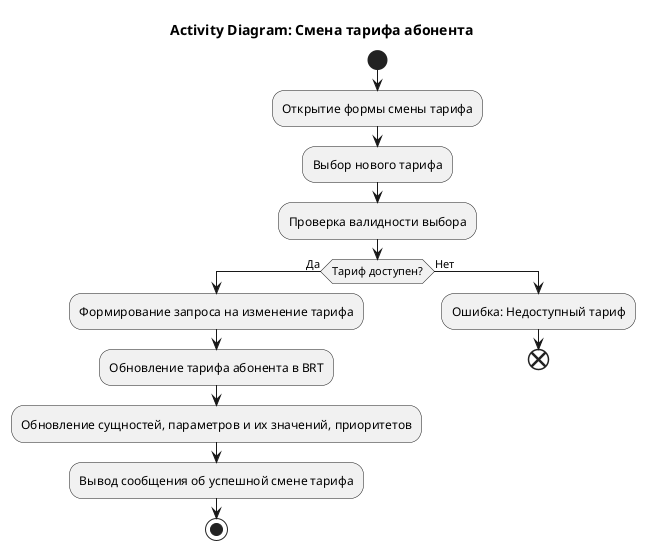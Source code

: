 @startuml

title: Activity Diagram: Смена тарифа абонента

start
:Открытие формы смены тарифа;
:Выбор нового тарифа;
:Проверка валидности выбора;

if (Тариф доступен?) then (Да)
  :Формирование запроса на изменение тарифа;
  :Обновление тарифа абонента в BRT;
  :Обновление сущностей, параметров и их значений, приоритетов;
  :Вывод сообщения об успешной смене тарифа;
  stop
else (Нет)
  :Ошибка: Недоступный тариф;
  end
endif
@enduml
